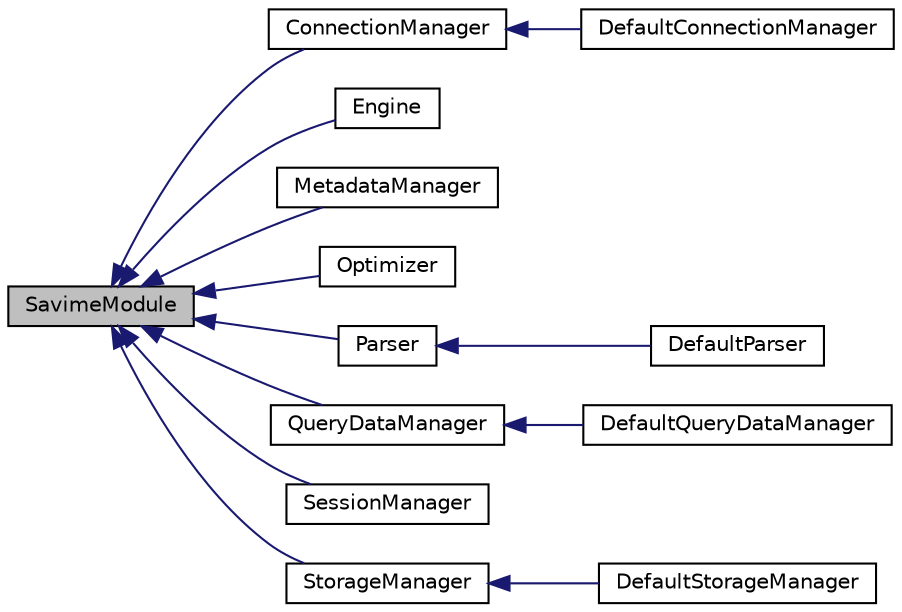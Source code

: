 digraph "SavimeModule"
{
  edge [fontname="Helvetica",fontsize="10",labelfontname="Helvetica",labelfontsize="10"];
  node [fontname="Helvetica",fontsize="10",shape=record];
  rankdir="LR";
  Node0 [label="SavimeModule",height=0.2,width=0.4,color="black", fillcolor="grey75", style="filled", fontcolor="black"];
  Node0 -> Node1 [dir="back",color="midnightblue",fontsize="10",style="solid",fontname="Helvetica"];
  Node1 [label="ConnectionManager",height=0.2,width=0.4,color="black", fillcolor="white", style="filled",URL="$classConnectionManager.html"];
  Node1 -> Node2 [dir="back",color="midnightblue",fontsize="10",style="solid",fontname="Helvetica"];
  Node2 [label="DefaultConnectionManager",height=0.2,width=0.4,color="black", fillcolor="white", style="filled",URL="$classDefaultConnectionManager.html"];
  Node0 -> Node3 [dir="back",color="midnightblue",fontsize="10",style="solid",fontname="Helvetica"];
  Node3 [label="Engine",height=0.2,width=0.4,color="black", fillcolor="white", style="filled",URL="$classEngine.html"];
  Node0 -> Node4 [dir="back",color="midnightblue",fontsize="10",style="solid",fontname="Helvetica"];
  Node4 [label="MetadataManager",height=0.2,width=0.4,color="black", fillcolor="white", style="filled",URL="$classMetadataManager.html"];
  Node0 -> Node5 [dir="back",color="midnightblue",fontsize="10",style="solid",fontname="Helvetica"];
  Node5 [label="Optimizer",height=0.2,width=0.4,color="black", fillcolor="white", style="filled",URL="$classOptimizer.html"];
  Node0 -> Node6 [dir="back",color="midnightblue",fontsize="10",style="solid",fontname="Helvetica"];
  Node6 [label="Parser",height=0.2,width=0.4,color="black", fillcolor="white", style="filled",URL="$classParser.html"];
  Node6 -> Node7 [dir="back",color="midnightblue",fontsize="10",style="solid",fontname="Helvetica"];
  Node7 [label="DefaultParser",height=0.2,width=0.4,color="black", fillcolor="white", style="filled",URL="$classDefaultParser.html"];
  Node0 -> Node8 [dir="back",color="midnightblue",fontsize="10",style="solid",fontname="Helvetica"];
  Node8 [label="QueryDataManager",height=0.2,width=0.4,color="black", fillcolor="white", style="filled",URL="$classQueryDataManager.html"];
  Node8 -> Node9 [dir="back",color="midnightblue",fontsize="10",style="solid",fontname="Helvetica"];
  Node9 [label="DefaultQueryDataManager",height=0.2,width=0.4,color="black", fillcolor="white", style="filled",URL="$classDefaultQueryDataManager.html"];
  Node0 -> Node10 [dir="back",color="midnightblue",fontsize="10",style="solid",fontname="Helvetica"];
  Node10 [label="SessionManager",height=0.2,width=0.4,color="black", fillcolor="white", style="filled",URL="$classSessionManager.html"];
  Node0 -> Node11 [dir="back",color="midnightblue",fontsize="10",style="solid",fontname="Helvetica"];
  Node11 [label="StorageManager",height=0.2,width=0.4,color="black", fillcolor="white", style="filled",URL="$classStorageManager.html"];
  Node11 -> Node12 [dir="back",color="midnightblue",fontsize="10",style="solid",fontname="Helvetica"];
  Node12 [label="DefaultStorageManager",height=0.2,width=0.4,color="black", fillcolor="white", style="filled",URL="$classDefaultStorageManager.html"];
}
